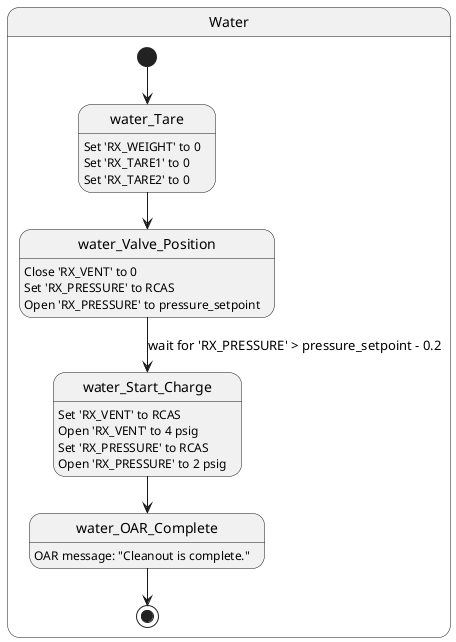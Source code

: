 @startuml
state Water {

[*] --> water_Tare
water_Tare: Set 'RX_WEIGHT' to 0
water_Tare: Set 'RX_TARE1' to 0
water_Tare: Set 'RX_TARE2' to 0

water_Tare --> water_Valve_Position
water_Valve_Position: Close 'RX_VENT' to 0
water_Valve_Position: Set 'RX_PRESSURE' to RCAS
water_Valve_Position: Open 'RX_PRESSURE' to pressure_setpoint

water_Valve_Position --> water_Start_Charge: wait for 'RX_PRESSURE' > pressure_setpoint - 0.2
water_Start_Charge: Set 'RX_VENT' to RCAS
water_Start_Charge: Open 'RX_VENT' to 4 psig
water_Start_Charge: Set 'RX_PRESSURE' to RCAS
water_Start_Charge: Open 'RX_PRESSURE' to 2 psig

water_Start_Charge --> water_OAR_Complete
water_OAR_Complete: OAR message: "Cleanout is complete."

water_OAR_Complete --> [*]

}
@enduml